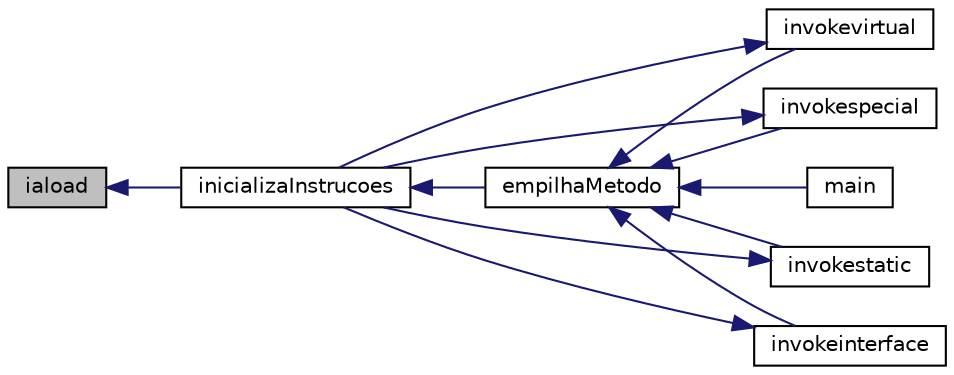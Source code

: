 digraph "iaload"
{
 // INTERACTIVE_SVG=YES
  edge [fontname="Helvetica",fontsize="10",labelfontname="Helvetica",labelfontsize="10"];
  node [fontname="Helvetica",fontsize="10",shape=record];
  rankdir="LR";
  Node1299 [label="iaload",height=0.2,width=0.4,color="black", fillcolor="grey75", style="filled", fontcolor="black"];
  Node1299 -> Node1300 [dir="back",color="midnightblue",fontsize="10",style="solid",fontname="Helvetica"];
  Node1300 [label="inicializaInstrucoes",height=0.2,width=0.4,color="black", fillcolor="white", style="filled",URL="$instrucao_8h.html#a308f4b87fb42ab5a62790c0127003ebe"];
  Node1300 -> Node1301 [dir="back",color="midnightblue",fontsize="10",style="solid",fontname="Helvetica"];
  Node1301 [label="empilhaMetodo",height=0.2,width=0.4,color="black", fillcolor="white", style="filled",URL="$metodo_8h.html#a68acc5b3f2238f62b7d0ee50964183c1"];
  Node1301 -> Node1302 [dir="back",color="midnightblue",fontsize="10",style="solid",fontname="Helvetica"];
  Node1302 [label="invokevirtual",height=0.2,width=0.4,color="black", fillcolor="white", style="filled",URL="$instrucao_8h.html#a78801a57dd7317b58754d741e22607a7"];
  Node1302 -> Node1300 [dir="back",color="midnightblue",fontsize="10",style="solid",fontname="Helvetica"];
  Node1301 -> Node1303 [dir="back",color="midnightblue",fontsize="10",style="solid",fontname="Helvetica"];
  Node1303 [label="invokespecial",height=0.2,width=0.4,color="black", fillcolor="white", style="filled",URL="$instrucao_8h.html#aea396d65920fd2046b81c2b5742f8fc2"];
  Node1303 -> Node1300 [dir="back",color="midnightblue",fontsize="10",style="solid",fontname="Helvetica"];
  Node1301 -> Node1304 [dir="back",color="midnightblue",fontsize="10",style="solid",fontname="Helvetica"];
  Node1304 [label="invokestatic",height=0.2,width=0.4,color="black", fillcolor="white", style="filled",URL="$instrucao_8h.html#a99b74fdcaa5d59615718fc49f4cb1bf2"];
  Node1304 -> Node1300 [dir="back",color="midnightblue",fontsize="10",style="solid",fontname="Helvetica"];
  Node1301 -> Node1305 [dir="back",color="midnightblue",fontsize="10",style="solid",fontname="Helvetica"];
  Node1305 [label="invokeinterface",height=0.2,width=0.4,color="black", fillcolor="white", style="filled",URL="$instrucao_8h.html#a04465c61aa4c123ce79dc562244e7af8"];
  Node1305 -> Node1300 [dir="back",color="midnightblue",fontsize="10",style="solid",fontname="Helvetica"];
  Node1301 -> Node1306 [dir="back",color="midnightblue",fontsize="10",style="solid",fontname="Helvetica"];
  Node1306 [label="main",height=0.2,width=0.4,color="black", fillcolor="white", style="filled",URL="$main_8c.html#a0ddf1224851353fc92bfbff6f499fa97"];
}
